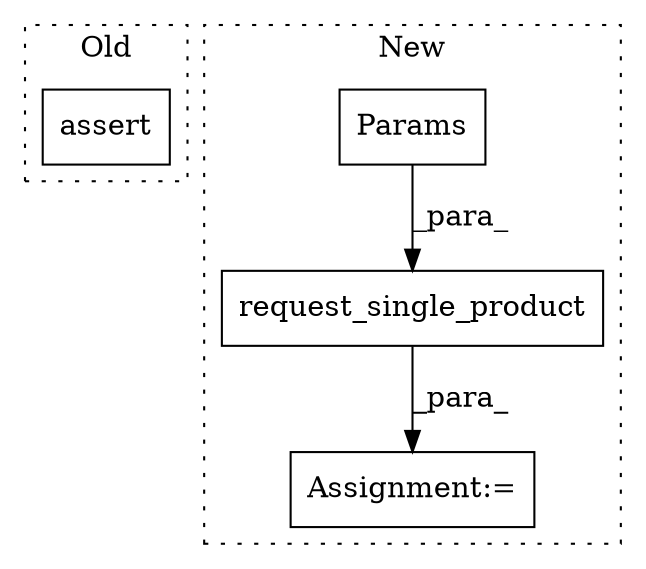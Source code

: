 digraph G {
subgraph cluster0 {
1 [label="assert" a="6" s="5001" l="7" shape="box"];
label = "Old";
style="dotted";
}
subgraph cluster1 {
2 [label="Params" a="32" s="6000,6065" l="7,1" shape="box"];
3 [label="request_single_product" a="32" s="5953,6066" l="23,1" shape="box"];
4 [label="Assignment:=" a="7" s="5947" l="1" shape="box"];
label = "New";
style="dotted";
}
2 -> 3 [label="_para_"];
3 -> 4 [label="_para_"];
}